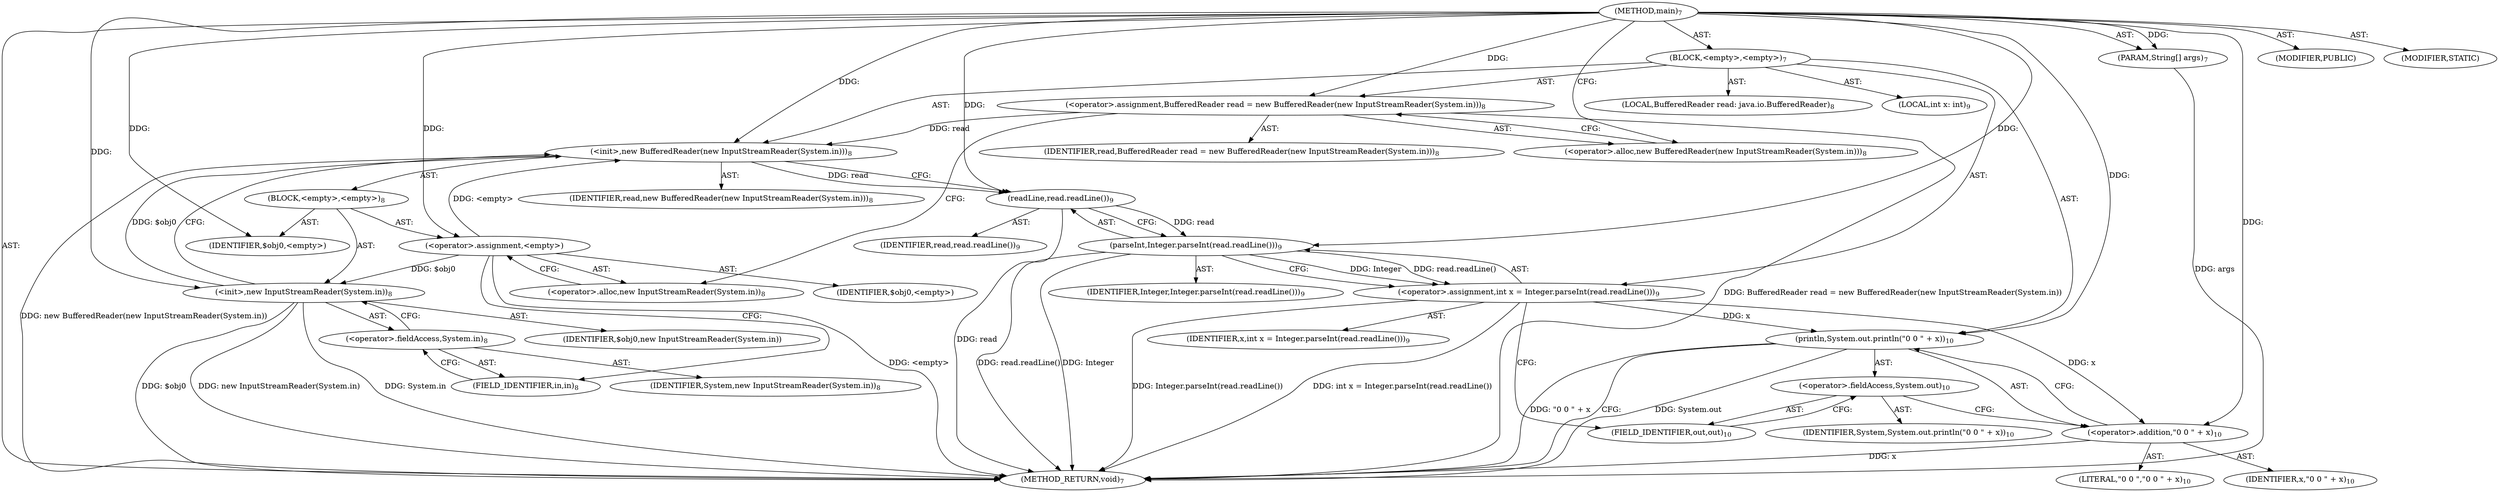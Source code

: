 digraph "main" {  
"19" [label = <(METHOD,main)<SUB>7</SUB>> ]
"20" [label = <(PARAM,String[] args)<SUB>7</SUB>> ]
"21" [label = <(BLOCK,&lt;empty&gt;,&lt;empty&gt;)<SUB>7</SUB>> ]
"4" [label = <(LOCAL,BufferedReader read: java.io.BufferedReader)<SUB>8</SUB>> ]
"22" [label = <(&lt;operator&gt;.assignment,BufferedReader read = new BufferedReader(new InputStreamReader(System.in)))<SUB>8</SUB>> ]
"23" [label = <(IDENTIFIER,read,BufferedReader read = new BufferedReader(new InputStreamReader(System.in)))<SUB>8</SUB>> ]
"24" [label = <(&lt;operator&gt;.alloc,new BufferedReader(new InputStreamReader(System.in)))<SUB>8</SUB>> ]
"25" [label = <(&lt;init&gt;,new BufferedReader(new InputStreamReader(System.in)))<SUB>8</SUB>> ]
"3" [label = <(IDENTIFIER,read,new BufferedReader(new InputStreamReader(System.in)))<SUB>8</SUB>> ]
"26" [label = <(BLOCK,&lt;empty&gt;,&lt;empty&gt;)<SUB>8</SUB>> ]
"27" [label = <(&lt;operator&gt;.assignment,&lt;empty&gt;)> ]
"28" [label = <(IDENTIFIER,$obj0,&lt;empty&gt;)> ]
"29" [label = <(&lt;operator&gt;.alloc,new InputStreamReader(System.in))<SUB>8</SUB>> ]
"30" [label = <(&lt;init&gt;,new InputStreamReader(System.in))<SUB>8</SUB>> ]
"31" [label = <(IDENTIFIER,$obj0,new InputStreamReader(System.in))> ]
"32" [label = <(&lt;operator&gt;.fieldAccess,System.in)<SUB>8</SUB>> ]
"33" [label = <(IDENTIFIER,System,new InputStreamReader(System.in))<SUB>8</SUB>> ]
"34" [label = <(FIELD_IDENTIFIER,in,in)<SUB>8</SUB>> ]
"35" [label = <(IDENTIFIER,$obj0,&lt;empty&gt;)> ]
"36" [label = <(LOCAL,int x: int)<SUB>9</SUB>> ]
"37" [label = <(&lt;operator&gt;.assignment,int x = Integer.parseInt(read.readLine()))<SUB>9</SUB>> ]
"38" [label = <(IDENTIFIER,x,int x = Integer.parseInt(read.readLine()))<SUB>9</SUB>> ]
"39" [label = <(parseInt,Integer.parseInt(read.readLine()))<SUB>9</SUB>> ]
"40" [label = <(IDENTIFIER,Integer,Integer.parseInt(read.readLine()))<SUB>9</SUB>> ]
"41" [label = <(readLine,read.readLine())<SUB>9</SUB>> ]
"42" [label = <(IDENTIFIER,read,read.readLine())<SUB>9</SUB>> ]
"43" [label = <(println,System.out.println(&quot;0 0 &quot; + x))<SUB>10</SUB>> ]
"44" [label = <(&lt;operator&gt;.fieldAccess,System.out)<SUB>10</SUB>> ]
"45" [label = <(IDENTIFIER,System,System.out.println(&quot;0 0 &quot; + x))<SUB>10</SUB>> ]
"46" [label = <(FIELD_IDENTIFIER,out,out)<SUB>10</SUB>> ]
"47" [label = <(&lt;operator&gt;.addition,&quot;0 0 &quot; + x)<SUB>10</SUB>> ]
"48" [label = <(LITERAL,&quot;0 0 &quot;,&quot;0 0 &quot; + x)<SUB>10</SUB>> ]
"49" [label = <(IDENTIFIER,x,&quot;0 0 &quot; + x)<SUB>10</SUB>> ]
"50" [label = <(MODIFIER,PUBLIC)> ]
"51" [label = <(MODIFIER,STATIC)> ]
"52" [label = <(METHOD_RETURN,void)<SUB>7</SUB>> ]
  "19" -> "20"  [ label = "AST: "] 
  "19" -> "21"  [ label = "AST: "] 
  "19" -> "50"  [ label = "AST: "] 
  "19" -> "51"  [ label = "AST: "] 
  "19" -> "52"  [ label = "AST: "] 
  "21" -> "4"  [ label = "AST: "] 
  "21" -> "22"  [ label = "AST: "] 
  "21" -> "25"  [ label = "AST: "] 
  "21" -> "36"  [ label = "AST: "] 
  "21" -> "37"  [ label = "AST: "] 
  "21" -> "43"  [ label = "AST: "] 
  "22" -> "23"  [ label = "AST: "] 
  "22" -> "24"  [ label = "AST: "] 
  "25" -> "3"  [ label = "AST: "] 
  "25" -> "26"  [ label = "AST: "] 
  "26" -> "27"  [ label = "AST: "] 
  "26" -> "30"  [ label = "AST: "] 
  "26" -> "35"  [ label = "AST: "] 
  "27" -> "28"  [ label = "AST: "] 
  "27" -> "29"  [ label = "AST: "] 
  "30" -> "31"  [ label = "AST: "] 
  "30" -> "32"  [ label = "AST: "] 
  "32" -> "33"  [ label = "AST: "] 
  "32" -> "34"  [ label = "AST: "] 
  "37" -> "38"  [ label = "AST: "] 
  "37" -> "39"  [ label = "AST: "] 
  "39" -> "40"  [ label = "AST: "] 
  "39" -> "41"  [ label = "AST: "] 
  "41" -> "42"  [ label = "AST: "] 
  "43" -> "44"  [ label = "AST: "] 
  "43" -> "47"  [ label = "AST: "] 
  "44" -> "45"  [ label = "AST: "] 
  "44" -> "46"  [ label = "AST: "] 
  "47" -> "48"  [ label = "AST: "] 
  "47" -> "49"  [ label = "AST: "] 
  "22" -> "29"  [ label = "CFG: "] 
  "25" -> "41"  [ label = "CFG: "] 
  "37" -> "46"  [ label = "CFG: "] 
  "43" -> "52"  [ label = "CFG: "] 
  "24" -> "22"  [ label = "CFG: "] 
  "39" -> "37"  [ label = "CFG: "] 
  "44" -> "47"  [ label = "CFG: "] 
  "47" -> "43"  [ label = "CFG: "] 
  "27" -> "34"  [ label = "CFG: "] 
  "30" -> "25"  [ label = "CFG: "] 
  "41" -> "39"  [ label = "CFG: "] 
  "46" -> "44"  [ label = "CFG: "] 
  "29" -> "27"  [ label = "CFG: "] 
  "32" -> "30"  [ label = "CFG: "] 
  "34" -> "32"  [ label = "CFG: "] 
  "19" -> "24"  [ label = "CFG: "] 
  "20" -> "52"  [ label = "DDG: args"] 
  "22" -> "52"  [ label = "DDG: BufferedReader read = new BufferedReader(new InputStreamReader(System.in))"] 
  "27" -> "52"  [ label = "DDG: &lt;empty&gt;"] 
  "30" -> "52"  [ label = "DDG: $obj0"] 
  "30" -> "52"  [ label = "DDG: System.in"] 
  "30" -> "52"  [ label = "DDG: new InputStreamReader(System.in)"] 
  "25" -> "52"  [ label = "DDG: new BufferedReader(new InputStreamReader(System.in))"] 
  "41" -> "52"  [ label = "DDG: read"] 
  "39" -> "52"  [ label = "DDG: read.readLine()"] 
  "37" -> "52"  [ label = "DDG: Integer.parseInt(read.readLine())"] 
  "37" -> "52"  [ label = "DDG: int x = Integer.parseInt(read.readLine())"] 
  "43" -> "52"  [ label = "DDG: System.out"] 
  "47" -> "52"  [ label = "DDG: x"] 
  "43" -> "52"  [ label = "DDG: &quot;0 0 &quot; + x"] 
  "39" -> "52"  [ label = "DDG: Integer"] 
  "19" -> "20"  [ label = "DDG: "] 
  "19" -> "22"  [ label = "DDG: "] 
  "39" -> "37"  [ label = "DDG: Integer"] 
  "39" -> "37"  [ label = "DDG: read.readLine()"] 
  "22" -> "25"  [ label = "DDG: read"] 
  "19" -> "25"  [ label = "DDG: "] 
  "27" -> "25"  [ label = "DDG: &lt;empty&gt;"] 
  "30" -> "25"  [ label = "DDG: $obj0"] 
  "19" -> "43"  [ label = "DDG: "] 
  "37" -> "43"  [ label = "DDG: x"] 
  "19" -> "27"  [ label = "DDG: "] 
  "19" -> "35"  [ label = "DDG: "] 
  "19" -> "39"  [ label = "DDG: "] 
  "41" -> "39"  [ label = "DDG: read"] 
  "19" -> "47"  [ label = "DDG: "] 
  "37" -> "47"  [ label = "DDG: x"] 
  "27" -> "30"  [ label = "DDG: $obj0"] 
  "19" -> "30"  [ label = "DDG: "] 
  "25" -> "41"  [ label = "DDG: read"] 
  "19" -> "41"  [ label = "DDG: "] 
}

